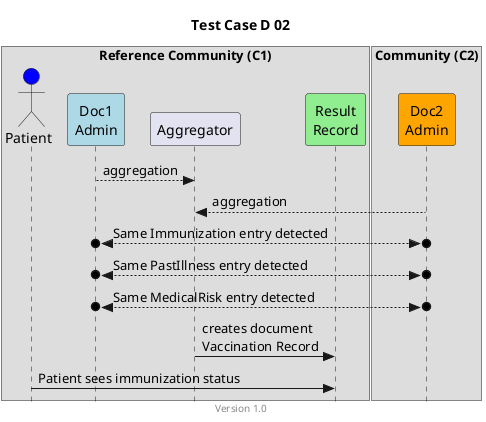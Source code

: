 @startuml
title Test Case D 02
footer Version 1.0
skinparam responseMessageBelowArrow true
skinparam style strictuml
scale max 800 width

box "Reference Community (C1)"
actor "Patient" as PAT #blue
participant "Doc1\nAdmin" as Doc1 #lightblue
participant Aggregator as AGG
participant "Result\nRecord" as RES #lightgreen
end box

box "Community (C2)"
participant "Doc2\nAdmin" as Doc2 #orange
end box

Doc1 --> AGG: aggregation
Doc2 --> AGG: aggregation

Doc1 o<-->o Doc2: Same Immunization entry detected
Doc1 o<-->o Doc2: Same PastIllness entry detected
Doc1 o<-->o Doc2: Same MedicalRisk entry detected

AGG -> RES: creates document\nVaccination Record 
PAT -> RES: Patient sees immunization status


@enduml

